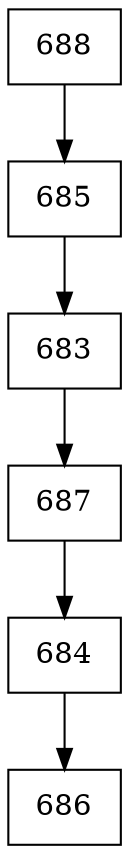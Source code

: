 digraph G {
  node [shape=record];
  node0 [label="{688}"];
  node0 -> node1;
  node1 [label="{685}"];
  node1 -> node2;
  node2 [label="{683}"];
  node2 -> node3;
  node3 [label="{687}"];
  node3 -> node4;
  node4 [label="{684}"];
  node4 -> node5;
  node5 [label="{686}"];
}
